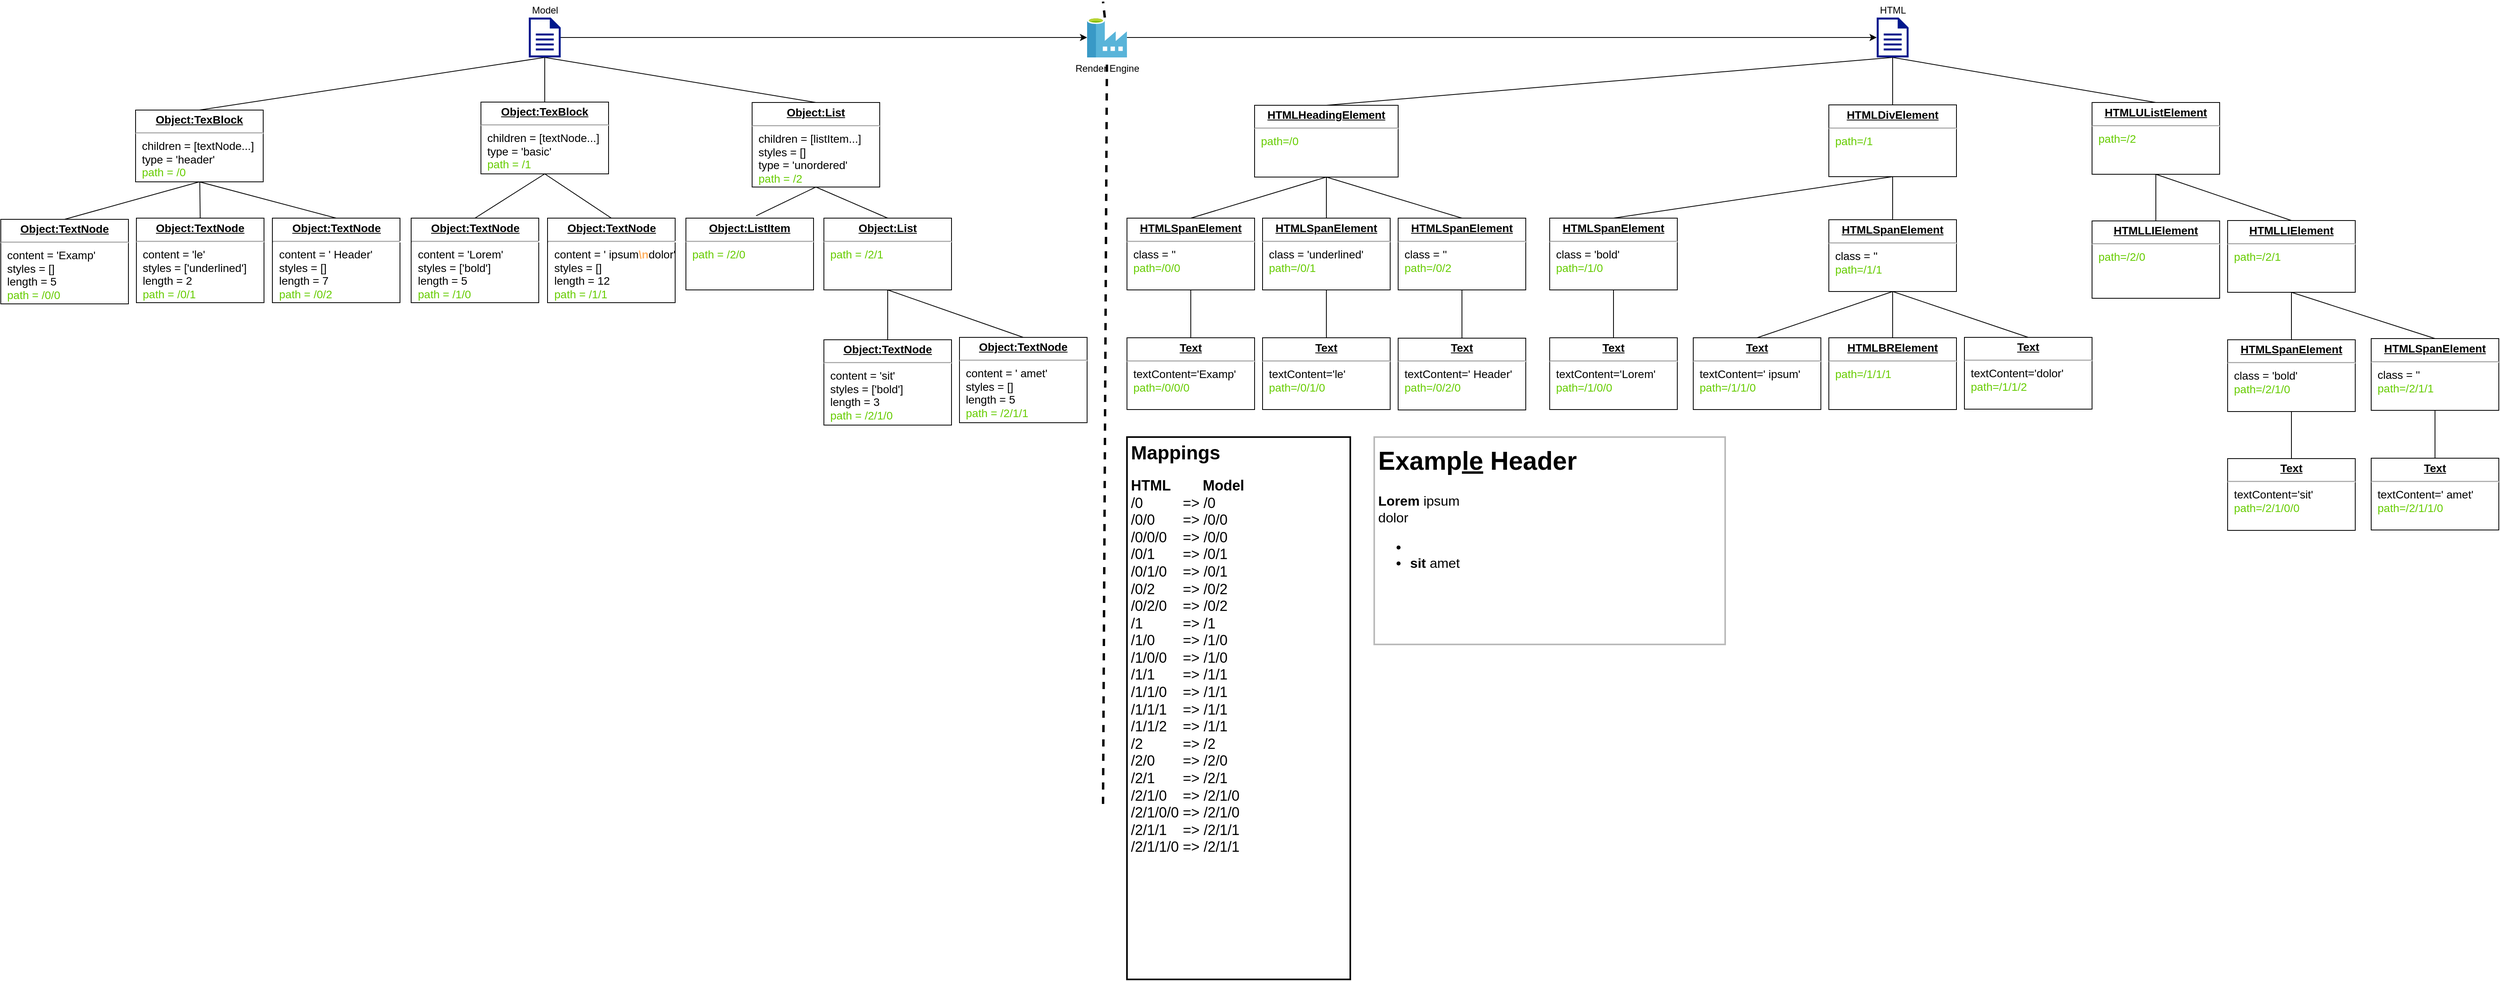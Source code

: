 <mxfile version="12.2.9" type="device" pages="1"><diagram name="Page-1" id="3e8102d1-ef87-2e61-34e1-82d9a586fe2e"><mxGraphModel dx="2508" dy="748" grid="1" gridSize="10" guides="1" tooltips="1" connect="1" arrows="1" fold="1" page="1" pageScale="1" pageWidth="1100" pageHeight="850" background="#ffffff" math="0" shadow="0"><root><mxCell id="0"/><mxCell id="1" parent="0"/><mxCell id="B9hfb8V-mvpAmgu394Md-70" value="" style="endArrow=none;dashed=1;html=1;strokeWidth=3;" parent="1" source="wNjcHVX6Lxu5g4dE6nFJ-3" edge="1"><mxGeometry width="50" height="50" relative="1" as="geometry"><mxPoint x="300" y="564" as="sourcePoint"/><mxPoint x="300" y="14" as="targetPoint"/></mxGeometry></mxCell><mxCell id="B9hfb8V-mvpAmgu394Md-43" style="edgeStyle=none;rounded=0;orthogonalLoop=1;jettySize=auto;html=1;entryX=0.5;entryY=0;entryDx=0;entryDy=0;endArrow=none;endFill=0;exitX=0.5;exitY=1;exitDx=0;exitDy=0;exitPerimeter=0;" parent="1" source="wNjcHVX6Lxu5g4dE6nFJ-1" target="cvpHLSjdMSu_5ezte3dW-8" edge="1"><mxGeometry relative="1" as="geometry"><mxPoint x="720" y="152" as="sourcePoint"/><mxPoint x="470" y="212" as="targetPoint"/></mxGeometry></mxCell><mxCell id="cvpHLSjdMSu_5ezte3dW-26" style="edgeStyle=none;rounded=0;orthogonalLoop=1;jettySize=auto;html=1;exitX=0.5;exitY=1;exitDx=0;exitDy=0;exitPerimeter=0;entryX=0.5;entryY=0;entryDx=0;entryDy=0;endArrow=none;endFill=0;" parent="1" source="wNjcHVX6Lxu5g4dE6nFJ-1" target="cvpHLSjdMSu_5ezte3dW-24" edge="1"><mxGeometry relative="1" as="geometry"/></mxCell><mxCell id="cvpHLSjdMSu_5ezte3dW-48" style="edgeStyle=none;rounded=0;orthogonalLoop=1;jettySize=auto;html=1;exitX=0.5;exitY=1;exitDx=0;exitDy=0;exitPerimeter=0;entryX=0.5;entryY=0;entryDx=0;entryDy=0;endArrow=none;endFill=0;" parent="1" source="wNjcHVX6Lxu5g4dE6nFJ-1" target="cvpHLSjdMSu_5ezte3dW-39" edge="1"><mxGeometry relative="1" as="geometry"/></mxCell><mxCell id="wNjcHVX6Lxu5g4dE6nFJ-1" value="HTML" style="aspect=fixed;pointerEvents=1;shadow=0;dashed=0;html=1;strokeColor=none;labelPosition=center;verticalLabelPosition=top;verticalAlign=bottom;align=center;fillColor=#00188D;shape=mxgraph.mscae.enterprise.document" parent="1" vertex="1"><mxGeometry x="1270" y="34" width="40" height="50" as="geometry"/></mxCell><mxCell id="wNjcHVX6Lxu5g4dE6nFJ-5" value="" style="edgeStyle=orthogonalEdgeStyle;rounded=0;orthogonalLoop=1;jettySize=auto;html=1;" parent="1" source="wNjcHVX6Lxu5g4dE6nFJ-2" target="wNjcHVX6Lxu5g4dE6nFJ-3" edge="1"><mxGeometry relative="1" as="geometry"><mxPoint x="-50" y="119" as="targetPoint"/></mxGeometry></mxCell><mxCell id="rs_CpIO1ETxG-IsJaZSD-15" style="edgeStyle=none;rounded=0;orthogonalLoop=1;jettySize=auto;html=1;entryX=0.5;entryY=0;entryDx=0;entryDy=0;endArrow=none;endFill=0;" parent="1" source="wNjcHVX6Lxu5g4dE6nFJ-2" target="rs_CpIO1ETxG-IsJaZSD-9" edge="1"><mxGeometry relative="1" as="geometry"/></mxCell><mxCell id="rs_CpIO1ETxG-IsJaZSD-17" style="edgeStyle=none;rounded=0;orthogonalLoop=1;jettySize=auto;html=1;entryX=0.5;entryY=0;entryDx=0;entryDy=0;endArrow=none;endFill=0;exitX=0.5;exitY=1;exitDx=0;exitDy=0;exitPerimeter=0;" parent="1" source="wNjcHVX6Lxu5g4dE6nFJ-2" target="rs_CpIO1ETxG-IsJaZSD-16" edge="1"><mxGeometry relative="1" as="geometry"/></mxCell><mxCell id="rs_CpIO1ETxG-IsJaZSD-20" style="edgeStyle=none;rounded=0;orthogonalLoop=1;jettySize=auto;html=1;entryX=0.5;entryY=0;entryDx=0;entryDy=0;endArrow=none;endFill=0;exitX=0.5;exitY=1;exitDx=0;exitDy=0;exitPerimeter=0;" parent="1" source="wNjcHVX6Lxu5g4dE6nFJ-2" target="rs_CpIO1ETxG-IsJaZSD-4" edge="1"><mxGeometry relative="1" as="geometry"/></mxCell><mxCell id="wNjcHVX6Lxu5g4dE6nFJ-2" value="Model" style="aspect=fixed;pointerEvents=1;shadow=0;dashed=0;html=1;strokeColor=none;labelPosition=center;verticalLabelPosition=top;verticalAlign=bottom;align=center;fillColor=#00188D;shape=mxgraph.mscae.enterprise.document" parent="1" vertex="1"><mxGeometry x="-420" y="34" width="40" height="50" as="geometry"/></mxCell><mxCell id="wNjcHVX6Lxu5g4dE6nFJ-7" value="" style="rounded=0;orthogonalLoop=1;jettySize=auto;html=1;entryX=0;entryY=0.5;entryDx=0;entryDy=0;entryPerimeter=0;" parent="1" source="wNjcHVX6Lxu5g4dE6nFJ-3" target="wNjcHVX6Lxu5g4dE6nFJ-1" edge="1"><mxGeometry relative="1" as="geometry"><mxPoint x="130" y="119" as="targetPoint"/></mxGeometry></mxCell><mxCell id="B9hfb8V-mvpAmgu394Md-40" style="edgeStyle=none;rounded=0;orthogonalLoop=1;jettySize=auto;html=1;entryX=0.5;entryY=0;entryDx=0;entryDy=0;endArrow=none;endFill=0;fontSize=14;" parent="1" edge="1"><mxGeometry relative="1" as="geometry"><mxPoint x="470" y="317.5" as="sourcePoint"/><mxPoint x="470" y="347.5" as="targetPoint"/></mxGeometry></mxCell><mxCell id="B9hfb8V-mvpAmgu394Md-41" style="edgeStyle=none;rounded=0;orthogonalLoop=1;jettySize=auto;html=1;entryX=0.5;entryY=0;entryDx=0;entryDy=0;endArrow=none;endFill=0;exitX=0.5;exitY=1;exitDx=0;exitDy=0;fontSize=14;" parent="1" source="cvpHLSjdMSu_5ezte3dW-8" target="cvpHLSjdMSu_5ezte3dW-12" edge="1"><mxGeometry relative="1" as="geometry"><mxPoint x="440" y="286.071" as="sourcePoint"/><mxPoint x="400" y="317.5" as="targetPoint"/></mxGeometry></mxCell><mxCell id="rs_CpIO1ETxG-IsJaZSD-1" value="&lt;p style=&quot;margin: 4px 0px 0px ; text-align: center ; text-decoration: underline ; font-size: 14px&quot;&gt;&lt;b style=&quot;font-size: 14px&quot;&gt;Object:TextNode&lt;/b&gt;&lt;/p&gt;&lt;hr style=&quot;font-size: 14px&quot;&gt;&lt;p style=&quot;margin: 0px 0px 0px 8px ; font-size: 14px&quot;&gt;content = 'Examp'&lt;br style=&quot;font-size: 14px&quot;&gt;&lt;/p&gt;&lt;p style=&quot;margin: 0px 0px 0px 8px ; font-size: 14px&quot;&gt;styles = []&lt;/p&gt;&lt;p style=&quot;margin: 0px 0px 0px 8px ; font-size: 14px&quot;&gt;length = 5&lt;/p&gt;&lt;p style=&quot;margin: 0px 0px 0px 8px ; font-size: 14px&quot;&gt;&lt;font color=&quot;#66cc00&quot;&gt;path = /0/0&lt;/font&gt;&lt;/p&gt;" style="verticalAlign=top;align=left;overflow=fill;fontSize=14;fontFamily=Helvetica;html=1;" parent="1" vertex="1"><mxGeometry x="-1082" y="287" width="160" height="106" as="geometry"/></mxCell><mxCell id="rs_CpIO1ETxG-IsJaZSD-2" value="&lt;p style=&quot;margin: 4px 0px 0px ; text-align: center ; text-decoration: underline ; font-size: 14px&quot;&gt;&lt;b style=&quot;font-size: 14px&quot;&gt;Object:TextNode&lt;/b&gt;&lt;/p&gt;&lt;hr style=&quot;font-size: 14px&quot;&gt;&lt;p style=&quot;margin: 0px 0px 0px 8px ; font-size: 14px&quot;&gt;content = 'le'&lt;/p&gt;&lt;p style=&quot;margin: 0px 0px 0px 8px ; font-size: 14px&quot;&gt;styles = ['underlined']&lt;br style=&quot;font-size: 14px&quot;&gt;length = 2&lt;/p&gt;&lt;p style=&quot;margin: 0px 0px 0px 8px ; font-size: 14px&quot;&gt;&lt;font color=&quot;#66cc00&quot;&gt;path = /0/1&lt;/font&gt;&lt;/p&gt;" style="verticalAlign=top;align=left;overflow=fill;fontSize=14;fontFamily=Helvetica;html=1;" parent="1" vertex="1"><mxGeometry x="-912" y="285.5" width="160" height="106" as="geometry"/></mxCell><mxCell id="rs_CpIO1ETxG-IsJaZSD-3" value="&lt;p style=&quot;margin: 4px 0px 0px ; text-align: center ; text-decoration: underline ; font-size: 14px&quot;&gt;&lt;b style=&quot;font-size: 14px&quot;&gt;Object:TextNode&lt;/b&gt;&lt;/p&gt;&lt;hr style=&quot;font-size: 14px&quot;&gt;&lt;p style=&quot;margin: 0px 0px 0px 8px ; font-size: 14px&quot;&gt;content = ' Header'&lt;/p&gt;&lt;p style=&quot;margin: 0px 0px 0px 8px ; font-size: 14px&quot;&gt;styles = []&lt;br style=&quot;font-size: 14px&quot;&gt;length = 7&lt;/p&gt;&lt;p style=&quot;margin: 0px 0px 0px 8px ; font-size: 14px&quot;&gt;&lt;font color=&quot;#66cc00&quot;&gt;path = /0/2&lt;/font&gt;&lt;/p&gt;" style="verticalAlign=top;align=left;overflow=fill;fontSize=14;fontFamily=Helvetica;html=1;" parent="1" vertex="1"><mxGeometry x="-741.5" y="285.5" width="160" height="106" as="geometry"/></mxCell><mxCell id="rs_CpIO1ETxG-IsJaZSD-6" style="edgeStyle=none;rounded=0;orthogonalLoop=1;jettySize=auto;html=1;entryX=0.5;entryY=0;entryDx=0;entryDy=0;endArrow=none;endFill=0;exitX=0.5;exitY=1;exitDx=0;exitDy=0;fontSize=14;" parent="1" source="rs_CpIO1ETxG-IsJaZSD-4" target="rs_CpIO1ETxG-IsJaZSD-1" edge="1"><mxGeometry relative="1" as="geometry"/></mxCell><mxCell id="rs_CpIO1ETxG-IsJaZSD-7" style="edgeStyle=none;rounded=0;orthogonalLoop=1;jettySize=auto;html=1;entryX=0.5;entryY=0;entryDx=0;entryDy=0;endArrow=none;endFill=0;fontSize=14;" parent="1" source="rs_CpIO1ETxG-IsJaZSD-4" target="rs_CpIO1ETxG-IsJaZSD-2" edge="1"><mxGeometry relative="1" as="geometry"/></mxCell><mxCell id="rs_CpIO1ETxG-IsJaZSD-8" style="edgeStyle=none;rounded=0;orthogonalLoop=1;jettySize=auto;html=1;entryX=0.5;entryY=0;entryDx=0;entryDy=0;endArrow=none;endFill=0;fontSize=14;" parent="1" target="rs_CpIO1ETxG-IsJaZSD-3" edge="1"><mxGeometry relative="1" as="geometry"><mxPoint x="-833" y="240" as="sourcePoint"/></mxGeometry></mxCell><mxCell id="rs_CpIO1ETxG-IsJaZSD-4" value="&lt;p style=&quot;margin: 4px 0px 0px ; text-align: center ; text-decoration: underline ; font-size: 14px&quot;&gt;&lt;b style=&quot;font-size: 14px&quot;&gt;Object:TexBlock&lt;/b&gt;&lt;/p&gt;&lt;hr style=&quot;font-size: 14px&quot;&gt;&lt;p style=&quot;margin: 0px 0px 0px 8px ; font-size: 14px&quot;&gt;children = [textNode...]&lt;br style=&quot;font-size: 14px&quot;&gt;type = 'header'&lt;/p&gt;&lt;p style=&quot;margin: 0px 0px 0px 8px ; font-size: 14px&quot;&gt;&lt;font color=&quot;#66cc00&quot;&gt;path = /0&lt;/font&gt;&lt;/p&gt;" style="verticalAlign=top;align=left;overflow=fill;fontSize=14;fontFamily=Helvetica;html=1;" parent="1" vertex="1"><mxGeometry x="-913" y="150" width="160" height="90" as="geometry"/></mxCell><mxCell id="rs_CpIO1ETxG-IsJaZSD-12" style="edgeStyle=none;rounded=0;orthogonalLoop=1;jettySize=auto;html=1;entryX=0.5;entryY=0;entryDx=0;entryDy=0;endArrow=none;endFill=0;exitX=0.5;exitY=1;exitDx=0;exitDy=0;fontSize=14;" parent="1" source="rs_CpIO1ETxG-IsJaZSD-9" target="rs_CpIO1ETxG-IsJaZSD-11" edge="1"><mxGeometry relative="1" as="geometry"/></mxCell><mxCell id="rs_CpIO1ETxG-IsJaZSD-14" style="edgeStyle=none;rounded=0;orthogonalLoop=1;jettySize=auto;html=1;entryX=0.5;entryY=0;entryDx=0;entryDy=0;endArrow=none;endFill=0;exitX=0.5;exitY=1;exitDx=0;exitDy=0;fontSize=14;" parent="1" source="rs_CpIO1ETxG-IsJaZSD-9" target="rs_CpIO1ETxG-IsJaZSD-13" edge="1"><mxGeometry relative="1" as="geometry"/></mxCell><mxCell id="rs_CpIO1ETxG-IsJaZSD-9" value="&lt;p style=&quot;margin: 4px 0px 0px ; text-align: center ; text-decoration: underline ; font-size: 14px&quot;&gt;&lt;b style=&quot;font-size: 14px&quot;&gt;Object:TexBlock&lt;/b&gt;&lt;/p&gt;&lt;hr style=&quot;font-size: 14px&quot;&gt;&lt;p style=&quot;margin: 0px 0px 0px 8px ; font-size: 14px&quot;&gt;children = [textNode...]&lt;br style=&quot;font-size: 14px&quot;&gt;type = 'basic'&lt;/p&gt;&lt;p style=&quot;margin: 0px 0px 0px 8px ; font-size: 14px&quot;&gt;&lt;font color=&quot;#66cc00&quot;&gt;path = /1&lt;/font&gt;&lt;/p&gt;" style="verticalAlign=top;align=left;overflow=fill;fontSize=14;fontFamily=Helvetica;html=1;" parent="1" vertex="1"><mxGeometry x="-480" y="140" width="160" height="90" as="geometry"/></mxCell><mxCell id="wNjcHVX6Lxu5g4dE6nFJ-3" value="Render Engine" style="aspect=fixed;html=1;points=[];align=center;image;fontSize=12;image=img/lib/mscae/Data_Factory.svg;" parent="1" vertex="1"><mxGeometry x="280" y="34" width="50" height="50" as="geometry"/></mxCell><mxCell id="rs_CpIO1ETxG-IsJaZSD-10" value="" style="endArrow=none;dashed=1;html=1;strokeWidth=3;" parent="1" target="wNjcHVX6Lxu5g4dE6nFJ-3" edge="1"><mxGeometry width="50" height="50" relative="1" as="geometry"><mxPoint x="300" y="1020" as="sourcePoint"/><mxPoint x="300" y="14" as="targetPoint"/></mxGeometry></mxCell><mxCell id="rs_CpIO1ETxG-IsJaZSD-11" value="&lt;p style=&quot;margin: 4px 0px 0px ; text-align: center ; text-decoration: underline ; font-size: 14px&quot;&gt;&lt;b style=&quot;font-size: 14px&quot;&gt;Object:TextNode&lt;/b&gt;&lt;/p&gt;&lt;hr style=&quot;font-size: 14px&quot;&gt;&lt;p style=&quot;margin: 0px 0px 0px 8px ; font-size: 14px&quot;&gt;content = 'Lorem'&lt;/p&gt;&lt;p style=&quot;margin: 0px 0px 0px 8px ; font-size: 14px&quot;&gt;styles = ['bold']&lt;/p&gt;&lt;p style=&quot;margin: 0px 0px 0px 8px ; font-size: 14px&quot;&gt;length = 5&lt;/p&gt;&lt;p style=&quot;margin: 0px 0px 0px 8px ; font-size: 14px&quot;&gt;&lt;font color=&quot;#66cc00&quot;&gt;path = /1/0&lt;/font&gt;&lt;br style=&quot;font-size: 14px&quot;&gt;&lt;br style=&quot;font-size: 14px&quot;&gt;&lt;/p&gt;" style="verticalAlign=top;align=left;overflow=fill;fontSize=14;fontFamily=Helvetica;html=1;" parent="1" vertex="1"><mxGeometry x="-567.5" y="285.5" width="160" height="106" as="geometry"/></mxCell><mxCell id="rs_CpIO1ETxG-IsJaZSD-13" value="&lt;p style=&quot;margin: 4px 0px 0px ; text-align: center ; text-decoration: underline ; font-size: 14px&quot;&gt;&lt;b style=&quot;font-size: 14px&quot;&gt;Object:TextNode&lt;/b&gt;&lt;/p&gt;&lt;hr style=&quot;font-size: 14px&quot;&gt;&lt;p style=&quot;margin: 0px 0px 0px 8px ; font-size: 14px&quot;&gt;content = ' ipsum&lt;b style=&quot;font-size: 14px&quot;&gt;&lt;font color=&quot;#ffb366&quot;&gt;\n&lt;/font&gt;&lt;/b&gt;dolor'&lt;/p&gt;&lt;p style=&quot;margin: 0px 0px 0px 8px ; font-size: 14px&quot;&gt;styles = []&lt;br style=&quot;font-size: 14px&quot;&gt;length = 12&lt;br style=&quot;font-size: 14px&quot;&gt;&lt;font color=&quot;#66cc00&quot;&gt;path = /1/1&lt;/font&gt;&lt;/p&gt;" style="verticalAlign=top;align=left;overflow=fill;fontSize=14;fontFamily=Helvetica;html=1;" parent="1" vertex="1"><mxGeometry x="-396.5" y="285.5" width="160" height="106" as="geometry"/></mxCell><mxCell id="rs_CpIO1ETxG-IsJaZSD-42" style="edgeStyle=none;rounded=0;orthogonalLoop=1;jettySize=auto;html=1;entryX=0.55;entryY=-0.033;entryDx=0;entryDy=0;entryPerimeter=0;endArrow=none;endFill=0;exitX=0.5;exitY=1;exitDx=0;exitDy=0;fontSize=14;" parent="1" source="rs_CpIO1ETxG-IsJaZSD-16" target="rs_CpIO1ETxG-IsJaZSD-40" edge="1"><mxGeometry relative="1" as="geometry"/></mxCell><mxCell id="rs_CpIO1ETxG-IsJaZSD-43" style="edgeStyle=none;rounded=0;orthogonalLoop=1;jettySize=auto;html=1;entryX=0.5;entryY=0;entryDx=0;entryDy=0;endArrow=none;endFill=0;exitX=0.5;exitY=1;exitDx=0;exitDy=0;fontSize=14;" parent="1" source="rs_CpIO1ETxG-IsJaZSD-16" target="rs_CpIO1ETxG-IsJaZSD-41" edge="1"><mxGeometry relative="1" as="geometry"/></mxCell><mxCell id="rs_CpIO1ETxG-IsJaZSD-16" value="&lt;p style=&quot;margin: 4px 0px 0px ; text-align: center ; text-decoration: underline ; font-size: 14px&quot;&gt;&lt;b style=&quot;font-size: 14px&quot;&gt;Object:List&lt;/b&gt;&lt;/p&gt;&lt;hr style=&quot;font-size: 14px&quot;&gt;&lt;p style=&quot;margin: 0px 0px 0px 8px ; font-size: 14px&quot;&gt;children = [listItem...]&lt;br style=&quot;font-size: 14px&quot;&gt;styles = []&lt;/p&gt;&lt;p style=&quot;margin: 0px 0px 0px 8px ; font-size: 14px&quot;&gt;type = 'unordered'&lt;/p&gt;&lt;p style=&quot;margin: 0px 0px 0px 8px ; font-size: 14px&quot;&gt;&lt;font color=&quot;#66cc00&quot;&gt;path = /2&lt;/font&gt;&lt;/p&gt;" style="verticalAlign=top;align=left;overflow=fill;fontSize=14;fontFamily=Helvetica;html=1;" parent="1" vertex="1"><mxGeometry x="-140" y="140.5" width="160" height="106" as="geometry"/></mxCell><mxCell id="rs_CpIO1ETxG-IsJaZSD-31" style="edgeStyle=none;rounded=0;orthogonalLoop=1;jettySize=auto;html=1;entryX=0.5;entryY=0;entryDx=0;entryDy=0;endArrow=none;endFill=0;fontSize=14;exitX=0.5;exitY=1;exitDx=0;exitDy=0;" parent="1" source="rs_CpIO1ETxG-IsJaZSD-41" target="rs_CpIO1ETxG-IsJaZSD-28" edge="1"><mxGeometry relative="1" as="geometry"><mxPoint x="30" y="525.5" as="sourcePoint"/></mxGeometry></mxCell><mxCell id="rs_CpIO1ETxG-IsJaZSD-32" style="edgeStyle=none;rounded=0;orthogonalLoop=1;jettySize=auto;html=1;entryX=0.5;entryY=0;entryDx=0;entryDy=0;endArrow=none;endFill=0;fontSize=14;exitX=0.5;exitY=1;exitDx=0;exitDy=0;" parent="1" source="rs_CpIO1ETxG-IsJaZSD-41" target="rs_CpIO1ETxG-IsJaZSD-29" edge="1"><mxGeometry relative="1" as="geometry"><mxPoint x="30" y="525.5" as="sourcePoint"/></mxGeometry></mxCell><mxCell id="rs_CpIO1ETxG-IsJaZSD-28" value="&lt;p style=&quot;margin: 4px 0px 0px ; text-align: center ; text-decoration: underline ; font-size: 14px&quot;&gt;&lt;b style=&quot;font-size: 14px&quot;&gt;Object:TextNode&lt;/b&gt;&lt;/p&gt;&lt;hr style=&quot;font-size: 14px&quot;&gt;&lt;p style=&quot;margin: 0px 0px 0px 8px ; font-size: 14px&quot;&gt;content = 'sit'&lt;/p&gt;&lt;p style=&quot;margin: 0px 0px 0px 8px ; font-size: 14px&quot;&gt;styles = ['bold']&lt;br style=&quot;font-size: 14px&quot;&gt;length = 3&lt;/p&gt;&lt;p style=&quot;margin: 0px 0px 0px 8px ; font-size: 14px&quot;&gt;&lt;font color=&quot;#66cc00&quot;&gt;path = /2/1/0&lt;/font&gt;&lt;/p&gt;" style="verticalAlign=top;align=left;overflow=fill;fontSize=14;fontFamily=Helvetica;html=1;" parent="1" vertex="1"><mxGeometry x="-50" y="438" width="160" height="107" as="geometry"/></mxCell><mxCell id="rs_CpIO1ETxG-IsJaZSD-29" value="&lt;p style=&quot;margin: 4px 0px 0px ; text-align: center ; text-decoration: underline ; font-size: 14px&quot;&gt;&lt;b style=&quot;font-size: 14px&quot;&gt;Object:TextNode&lt;/b&gt;&lt;/p&gt;&lt;hr style=&quot;font-size: 14px&quot;&gt;&lt;p style=&quot;margin: 0px 0px 0px 8px ; font-size: 14px&quot;&gt;content = ' amet'&lt;/p&gt;&lt;p style=&quot;margin: 0px 0px 0px 8px ; font-size: 14px&quot;&gt;styles = []&lt;br style=&quot;font-size: 14px&quot;&gt;length = 5&lt;/p&gt;&lt;p style=&quot;margin: 0px 0px 0px 8px ; font-size: 14px&quot;&gt;&lt;font color=&quot;#66cc00&quot;&gt;path = /2/1/1&lt;/font&gt;&lt;/p&gt;" style="verticalAlign=top;align=left;overflow=fill;fontSize=14;fontFamily=Helvetica;html=1;" parent="1" vertex="1"><mxGeometry x="120" y="435" width="160" height="107" as="geometry"/></mxCell><mxCell id="rs_CpIO1ETxG-IsJaZSD-40" value="&lt;p style=&quot;margin: 4px 0px 0px ; text-align: center ; text-decoration: underline ; font-size: 14px&quot;&gt;&lt;b style=&quot;font-size: 14px&quot;&gt;Object:ListItem&lt;/b&gt;&lt;/p&gt;&lt;hr style=&quot;font-size: 14px&quot;&gt;&lt;p style=&quot;margin: 0px 0px 0px 8px ; font-size: 14px&quot;&gt;&lt;span&gt;&lt;font color=&quot;#66cc00&quot;&gt;path = /2/0&lt;/font&gt;&lt;/span&gt;&lt;br&gt;&lt;/p&gt;" style="verticalAlign=top;align=left;overflow=fill;fontSize=14;fontFamily=Helvetica;html=1;" parent="1" vertex="1"><mxGeometry x="-223" y="285.5" width="160" height="90" as="geometry"/></mxCell><mxCell id="rs_CpIO1ETxG-IsJaZSD-41" value="&lt;p style=&quot;margin: 4px 0px 0px ; text-align: center ; text-decoration: underline ; font-size: 14px&quot;&gt;&lt;b style=&quot;font-size: 14px&quot;&gt;Object:List&lt;/b&gt;&lt;/p&gt;&lt;hr style=&quot;font-size: 14px&quot;&gt;&lt;p style=&quot;margin: 0px 0px 0px 8px ; font-size: 14px&quot;&gt;&lt;font color=&quot;#66cc00&quot;&gt;path = /2/1&lt;/font&gt;&lt;/p&gt;" style="verticalAlign=top;align=left;overflow=fill;fontSize=14;fontFamily=Helvetica;html=1;" parent="1" vertex="1"><mxGeometry x="-50" y="285.5" width="160" height="90" as="geometry"/></mxCell><mxCell id="EJu5VQ9MljVcjn8Q0SJo-1" value="&lt;h1 style=&quot;font-size: 32px&quot;&gt;Examp&lt;u&gt;le&lt;/u&gt;&amp;nbsp;Header&lt;/h1&gt;&lt;p style=&quot;font-size: 17px&quot;&gt;&lt;font style=&quot;font-size: 17px&quot;&gt;&lt;b&gt;Lorem&lt;/b&gt; ipsum&lt;br&gt;dolor&amp;nbsp;&lt;/font&gt;&lt;/p&gt;&lt;p style=&quot;font-size: 17px&quot;&gt;&lt;/p&gt;&lt;ul style=&quot;font-size: 17px&quot;&gt;&lt;li&gt;&lt;span&gt;&lt;font style=&quot;font-size: 17px&quot;&gt;&amp;nbsp;&lt;/font&gt;&lt;/span&gt;&lt;/li&gt;&lt;li&gt;&lt;font style=&quot;font-size: 17px&quot;&gt;&lt;b&gt;sit&lt;/b&gt; amet&amp;nbsp;&lt;/font&gt;&lt;/li&gt;&lt;/ul&gt;&lt;p&gt;&lt;/p&gt;" style="text;html=1;strokeColor=#BABABA;fillColor=none;spacing=5;spacingTop=-20;whiteSpace=wrap;overflow=hidden;rounded=0;strokeWidth=2;" parent="1" vertex="1"><mxGeometry x="640" y="560" width="440" height="260" as="geometry"/></mxCell><mxCell id="EJu5VQ9MljVcjn8Q0SJo-7" value="&lt;h1&gt;Mappings&lt;/h1&gt;&lt;p&gt;&lt;font style=&quot;font-size: 18px&quot;&gt;&lt;b&gt;HTML&amp;nbsp; &amp;nbsp; &amp;nbsp; &amp;nbsp; Model&lt;/b&gt;&lt;br&gt;/0&amp;nbsp; &amp;nbsp; &amp;nbsp; &amp;nbsp; &amp;nbsp; =&amp;gt; /0&lt;br&gt;/0/0&amp;nbsp; &amp;nbsp; &amp;nbsp; &amp;nbsp;=&amp;gt; /0/0&lt;br&gt;/0/0/0&amp;nbsp; &amp;nbsp; =&amp;gt; /0/0&lt;br&gt;/0/1&amp;nbsp; &amp;nbsp; &amp;nbsp; &amp;nbsp;=&amp;gt; /0/1&lt;br&gt;/0/1/0&amp;nbsp; &amp;nbsp; =&amp;gt; /0/1&lt;br&gt;/0/2&amp;nbsp; &amp;nbsp; &amp;nbsp; &amp;nbsp;=&amp;gt; /0/2&lt;br&gt;/0/2/0&amp;nbsp; &amp;nbsp; =&amp;gt; /0/2&lt;br&gt;/1&amp;nbsp; &amp;nbsp; &amp;nbsp; &amp;nbsp; &amp;nbsp; =&amp;gt; /1&lt;br&gt;/1/0&amp;nbsp; &amp;nbsp; &amp;nbsp; &amp;nbsp;=&amp;gt; /1/0&lt;br&gt;/1/0/0&amp;nbsp; &amp;nbsp; =&amp;gt; /1/0&lt;br&gt;/1/1&amp;nbsp; &amp;nbsp; &amp;nbsp; &amp;nbsp;=&amp;gt; /1/1&lt;br&gt;/1/1/0&amp;nbsp; &amp;nbsp; =&amp;gt; /1/1&lt;br&gt;/1/1/1&amp;nbsp; &amp;nbsp; =&amp;gt; /1/1&lt;br&gt;/1/1/2&amp;nbsp; &amp;nbsp; =&amp;gt; /1/1&lt;br&gt;/2&amp;nbsp; &amp;nbsp; &amp;nbsp; &amp;nbsp; &amp;nbsp; =&amp;gt; /2&lt;br&gt;/2/0&amp;nbsp; &amp;nbsp; &amp;nbsp; &amp;nbsp;=&amp;gt; /2/0&lt;br&gt;/2/1&amp;nbsp; &amp;nbsp; &amp;nbsp; &amp;nbsp;=&amp;gt; /2/1&lt;br&gt;/2/1/0&amp;nbsp; &amp;nbsp; =&amp;gt; /2/1/0&lt;br&gt;/2/1/0/0 =&amp;gt; /2/1/0&lt;br&gt;/2/1/1&amp;nbsp; &amp;nbsp; =&amp;gt; /2/1/1&lt;br&gt;/2/1/1/0 =&amp;gt; /2/1/1&lt;/font&gt;&lt;/p&gt;&lt;p&gt;&lt;br&gt;&lt;/p&gt;" style="text;html=1;strokeColor=#000000;fillColor=none;spacing=5;spacingTop=-20;whiteSpace=wrap;overflow=hidden;rounded=0;strokeWidth=2;" parent="1" vertex="1"><mxGeometry x="330" y="560" width="280" height="680" as="geometry"/></mxCell><mxCell id="cvpHLSjdMSu_5ezte3dW-23" style="edgeStyle=none;rounded=0;orthogonalLoop=1;jettySize=auto;html=1;exitX=0.5;exitY=1;exitDx=0;exitDy=0;entryX=0.5;entryY=0;entryDx=0;entryDy=0;endArrow=none;endFill=0;fontSize=14;" parent="1" source="cvpHLSjdMSu_5ezte3dW-8" target="cvpHLSjdMSu_5ezte3dW-18" edge="1"><mxGeometry relative="1" as="geometry"/></mxCell><mxCell id="cvpHLSjdMSu_5ezte3dW-8" value="&lt;p style=&quot;margin: 4px 0px 0px; text-align: center; text-decoration: underline; font-size: 14px;&quot;&gt;&lt;span style=&quot;background-color: rgb(255, 255, 255); font-size: 14px;&quot;&gt;&lt;b style=&quot;font-size: 14px;&quot;&gt;&lt;span style=&quot;letter-spacing: -0.044px; white-space: normal; text-align: left; font-size: 14px;&quot;&gt;HTMLHeadingElement&lt;/span&gt;&lt;/b&gt;&lt;/span&gt;&lt;/p&gt;&lt;hr style=&quot;font-size: 14px;&quot;&gt;&lt;p style=&quot;margin: 0px 0px 0px 8px; font-size: 14px;&quot;&gt;&lt;span style=&quot;color: rgb(102, 204, 0); font-size: 14px;&quot;&gt;path=/0&lt;/span&gt;&lt;br style=&quot;font-size: 14px;&quot;&gt;&lt;/p&gt;" style="verticalAlign=top;align=left;overflow=fill;fontSize=14;fontFamily=Helvetica;html=1;" parent="1" vertex="1"><mxGeometry x="490" y="144" width="180" height="90" as="geometry"/></mxCell><mxCell id="cvpHLSjdMSu_5ezte3dW-15" style="edgeStyle=none;rounded=0;orthogonalLoop=1;jettySize=auto;html=1;exitX=0.5;exitY=0;exitDx=0;exitDy=0;entryX=0.5;entryY=1;entryDx=0;entryDy=0;endArrow=none;endFill=0;fontSize=14;" parent="1" source="cvpHLSjdMSu_5ezte3dW-11" target="cvpHLSjdMSu_5ezte3dW-8" edge="1"><mxGeometry relative="1" as="geometry"/></mxCell><mxCell id="cvpHLSjdMSu_5ezte3dW-21" style="edgeStyle=none;rounded=0;orthogonalLoop=1;jettySize=auto;html=1;exitX=0.5;exitY=1;exitDx=0;exitDy=0;entryX=0.5;entryY=0;entryDx=0;entryDy=0;endArrow=none;endFill=0;fontSize=14;" parent="1" source="cvpHLSjdMSu_5ezte3dW-11" target="cvpHLSjdMSu_5ezte3dW-17" edge="1"><mxGeometry relative="1" as="geometry"/></mxCell><mxCell id="cvpHLSjdMSu_5ezte3dW-11" value="&lt;p style=&quot;margin: 4px 0px 0px; text-align: center; font-size: 14px;&quot;&gt;&lt;u style=&quot;font-size: 14px;&quot;&gt;&lt;b style=&quot;font-size: 14px;&quot;&gt;&lt;font style=&quot;font-size: 14px;&quot;&gt;HTMLSpanElement&lt;/font&gt;&lt;/b&gt;&lt;/u&gt;&lt;/p&gt;&lt;hr style=&quot;font-size: 14px;&quot;&gt;&lt;p style=&quot;margin: 0px 0px 0px 8px; font-size: 14px;&quot;&gt;class = 'underlined'&lt;/p&gt;&lt;p style=&quot;margin: 0px 0px 0px 8px; font-size: 14px;&quot;&gt;&lt;span style=&quot;color: rgb(102, 204, 0); font-size: 14px;&quot;&gt;path=/0/1&lt;/span&gt;&lt;br style=&quot;font-size: 14px;&quot;&gt;&lt;/p&gt;" style="verticalAlign=top;align=left;overflow=fill;fontSize=14;fontFamily=Helvetica;html=1;" parent="1" vertex="1"><mxGeometry x="500" y="285.5" width="160" height="90" as="geometry"/></mxCell><mxCell id="cvpHLSjdMSu_5ezte3dW-22" style="edgeStyle=none;rounded=0;orthogonalLoop=1;jettySize=auto;html=1;exitX=0.5;exitY=1;exitDx=0;exitDy=0;entryX=0.5;entryY=0;entryDx=0;entryDy=0;endArrow=none;endFill=0;fontSize=14;" parent="1" source="cvpHLSjdMSu_5ezte3dW-12" target="cvpHLSjdMSu_5ezte3dW-16" edge="1"><mxGeometry relative="1" as="geometry"/></mxCell><mxCell id="cvpHLSjdMSu_5ezte3dW-12" value="&lt;p style=&quot;margin: 4px 0px 0px; text-align: center; font-size: 14px;&quot;&gt;&lt;u style=&quot;font-size: 14px;&quot;&gt;&lt;b style=&quot;font-size: 14px;&quot;&gt;HTMLSpanElement&lt;/b&gt;&lt;/u&gt;&lt;/p&gt;&lt;hr style=&quot;font-size: 14px;&quot;&gt;&lt;p style=&quot;margin: 0px 0px 0px 8px; font-size: 14px;&quot;&gt;&lt;font style=&quot;font-size: 14px;&quot;&gt;class = ''&lt;/font&gt;&lt;/p&gt;&lt;p style=&quot;margin: 0px 0px 0px 8px; font-size: 14px;&quot;&gt;&lt;span style=&quot;color: rgb(102, 204, 0); font-size: 14px;&quot;&gt;&lt;font style=&quot;font-size: 14px;&quot;&gt;path=/0/0&lt;/font&gt;&lt;/span&gt;&lt;br style=&quot;font-size: 14px;&quot;&gt;&lt;/p&gt;" style="verticalAlign=top;align=left;overflow=fill;fontSize=14;fontFamily=Helvetica;html=1;" parent="1" vertex="1"><mxGeometry x="330" y="285.5" width="160" height="90" as="geometry"/></mxCell><mxCell id="cvpHLSjdMSu_5ezte3dW-16" value="&lt;p style=&quot;margin: 4px 0px 0px ; text-align: center ; text-decoration: underline ; font-size: 14px&quot;&gt;&lt;b style=&quot;font-size: 14px&quot;&gt;Text&lt;/b&gt;&lt;/p&gt;&lt;hr style=&quot;font-size: 14px&quot;&gt;&lt;p style=&quot;margin: 0px 0px 0px 8px ; font-size: 14px&quot;&gt;textContent='Examp'&lt;/p&gt;&lt;p style=&quot;margin: 0px 0px 0px 8px ; font-size: 14px&quot;&gt;&lt;span style=&quot;color: rgb(102 , 204 , 0)&quot;&gt;path=/0/0/0&lt;/span&gt;&lt;br&gt;&lt;/p&gt;" style="verticalAlign=top;align=left;overflow=fill;fontSize=14;fontFamily=Helvetica;html=1;" parent="1" vertex="1"><mxGeometry x="330" y="435.5" width="160" height="90" as="geometry"/></mxCell><mxCell id="cvpHLSjdMSu_5ezte3dW-17" value="&lt;p style=&quot;margin: 4px 0px 0px ; text-align: center ; text-decoration: underline ; font-size: 14px&quot;&gt;&lt;b style=&quot;font-size: 14px&quot;&gt;Text&lt;/b&gt;&lt;/p&gt;&lt;hr style=&quot;font-size: 14px&quot;&gt;&lt;p style=&quot;margin: 0px 0px 0px 8px ; font-size: 14px&quot;&gt;textContent='le'&lt;/p&gt;&lt;p style=&quot;margin: 0px 0px 0px 8px ; font-size: 14px&quot;&gt;&lt;span style=&quot;color: rgb(102 , 204 , 0)&quot;&gt;path=/0/1/0&lt;/span&gt;&lt;br&gt;&lt;/p&gt;" style="verticalAlign=top;align=left;overflow=fill;fontSize=14;fontFamily=Helvetica;html=1;" parent="1" vertex="1"><mxGeometry x="500" y="435.5" width="160" height="90" as="geometry"/></mxCell><mxCell id="cvpHLSjdMSu_5ezte3dW-20" style="edgeStyle=none;rounded=0;orthogonalLoop=1;jettySize=auto;html=1;exitX=0.5;exitY=1;exitDx=0;exitDy=0;entryX=0.5;entryY=0;entryDx=0;entryDy=0;endArrow=none;endFill=0;fontSize=14;" parent="1" source="cvpHLSjdMSu_5ezte3dW-18" target="cvpHLSjdMSu_5ezte3dW-19" edge="1"><mxGeometry relative="1" as="geometry"/></mxCell><mxCell id="cvpHLSjdMSu_5ezte3dW-18" value="&lt;p style=&quot;margin: 4px 0px 0px; text-align: center; font-size: 14px;&quot;&gt;&lt;u style=&quot;font-size: 14px;&quot;&gt;&lt;b style=&quot;font-size: 14px;&quot;&gt;HTMLSpanElement&lt;/b&gt;&lt;/u&gt;&lt;/p&gt;&lt;hr style=&quot;font-size: 14px;&quot;&gt;&lt;p style=&quot;margin: 0px 0px 0px 8px; font-size: 14px;&quot;&gt;class = ''&lt;/p&gt;&lt;p style=&quot;margin: 0px 0px 0px 8px; font-size: 14px;&quot;&gt;&lt;span style=&quot;color: rgb(102, 204, 0); font-size: 14px;&quot;&gt;path=/0/2&lt;/span&gt;&lt;br style=&quot;font-size: 14px;&quot;&gt;&lt;/p&gt;" style="verticalAlign=top;align=left;overflow=fill;fontSize=14;fontFamily=Helvetica;html=1;" parent="1" vertex="1"><mxGeometry x="670" y="285.5" width="160" height="90" as="geometry"/></mxCell><mxCell id="cvpHLSjdMSu_5ezte3dW-19" value="&lt;p style=&quot;margin: 4px 0px 0px ; text-align: center ; text-decoration: underline ; font-size: 14px&quot;&gt;&lt;b style=&quot;font-size: 14px&quot;&gt;Text&lt;/b&gt;&lt;/p&gt;&lt;hr style=&quot;font-size: 14px&quot;&gt;&lt;p style=&quot;margin: 0px 0px 0px 8px ; font-size: 14px&quot;&gt;textContent=' Header'&lt;/p&gt;&lt;p style=&quot;margin: 0px 0px 0px 8px ; font-size: 14px&quot;&gt;&lt;span style=&quot;color: rgb(102 , 204 , 0)&quot;&gt;path=/0/2/0&lt;/span&gt;&lt;br&gt;&lt;/p&gt;" style="verticalAlign=top;align=left;overflow=fill;fontSize=14;fontFamily=Helvetica;html=1;" parent="1" vertex="1"><mxGeometry x="670" y="436" width="160" height="90" as="geometry"/></mxCell><mxCell id="cvpHLSjdMSu_5ezte3dW-30" style="edgeStyle=none;rounded=0;orthogonalLoop=1;jettySize=auto;html=1;exitX=0.5;exitY=1;exitDx=0;exitDy=0;entryX=0.5;entryY=0;entryDx=0;entryDy=0;endArrow=none;endFill=0;fontSize=14;" parent="1" source="cvpHLSjdMSu_5ezte3dW-24" target="cvpHLSjdMSu_5ezte3dW-29" edge="1"><mxGeometry relative="1" as="geometry"/></mxCell><mxCell id="cvpHLSjdMSu_5ezte3dW-24" value="&lt;p style=&quot;margin: 4px 0px 0px ; text-align: center ; text-decoration: underline ; font-size: 14px&quot;&gt;&lt;b style=&quot;font-size: 14px&quot;&gt;HTMLDivElement&lt;/b&gt;&lt;/p&gt;&lt;hr style=&quot;font-size: 14px&quot;&gt;&lt;p style=&quot;margin: 0px 0px 0px 8px ; font-size: 14px&quot;&gt;&lt;span style=&quot;color: rgb(102 , 204 , 0) ; font-size: 14px&quot;&gt;path=/1&lt;/span&gt;&lt;br style=&quot;font-size: 14px&quot;&gt;&lt;/p&gt;" style="verticalAlign=top;align=left;overflow=fill;fontSize=14;fontFamily=Helvetica;html=1;" parent="1" vertex="1"><mxGeometry x="1210" y="143.5" width="160" height="90" as="geometry"/></mxCell><mxCell id="cvpHLSjdMSu_5ezte3dW-37" style="edgeStyle=none;rounded=0;orthogonalLoop=1;jettySize=auto;html=1;exitX=0.5;exitY=1;exitDx=0;exitDy=0;entryX=0.5;entryY=0;entryDx=0;entryDy=0;endArrow=none;endFill=0;fontSize=14;" parent="1" source="cvpHLSjdMSu_5ezte3dW-25" target="cvpHLSjdMSu_5ezte3dW-28" edge="1"><mxGeometry relative="1" as="geometry"/></mxCell><mxCell id="cvpHLSjdMSu_5ezte3dW-38" style="edgeStyle=none;rounded=0;orthogonalLoop=1;jettySize=auto;html=1;exitX=0.5;exitY=0;exitDx=0;exitDy=0;entryX=0.5;entryY=1;entryDx=0;entryDy=0;endArrow=none;endFill=0;" parent="1" source="cvpHLSjdMSu_5ezte3dW-25" target="cvpHLSjdMSu_5ezte3dW-24" edge="1"><mxGeometry relative="1" as="geometry"/></mxCell><mxCell id="cvpHLSjdMSu_5ezte3dW-25" value="&lt;p style=&quot;margin: 4px 0px 0px ; text-align: center ; font-size: 14px&quot;&gt;&lt;u style=&quot;font-size: 14px&quot;&gt;&lt;b style=&quot;font-size: 14px&quot;&gt;HTMLSpanElement&lt;/b&gt;&lt;/u&gt;&lt;/p&gt;&lt;hr style=&quot;font-size: 14px&quot;&gt;&lt;p style=&quot;margin: 0px 0px 0px 8px ; font-size: 14px&quot;&gt;class = 'bold'&lt;/p&gt;&lt;p style=&quot;margin: 0px 0px 0px 8px ; font-size: 14px&quot;&gt;&lt;span style=&quot;color: rgb(102 , 204 , 0) ; font-size: 14px&quot;&gt;path=/1/0&lt;/span&gt;&lt;br style=&quot;font-size: 14px&quot;&gt;&lt;/p&gt;" style="verticalAlign=top;align=left;overflow=fill;fontSize=14;fontFamily=Helvetica;html=1;" parent="1" vertex="1"><mxGeometry x="860" y="285.5" width="160" height="90" as="geometry"/></mxCell><mxCell id="cvpHLSjdMSu_5ezte3dW-28" value="&lt;p style=&quot;margin: 4px 0px 0px ; text-align: center ; text-decoration: underline ; font-size: 14px&quot;&gt;&lt;b style=&quot;font-size: 14px&quot;&gt;Text&lt;/b&gt;&lt;/p&gt;&lt;hr style=&quot;font-size: 14px&quot;&gt;&lt;p style=&quot;margin: 0px 0px 0px 8px ; font-size: 14px&quot;&gt;textContent='Lorem'&lt;/p&gt;&lt;p style=&quot;margin: 0px 0px 0px 8px ; font-size: 14px&quot;&gt;&lt;span style=&quot;color: rgb(102 , 204 , 0)&quot;&gt;path=/1/0/0&lt;/span&gt;&lt;br&gt;&lt;/p&gt;" style="verticalAlign=top;align=left;overflow=fill;fontSize=14;fontFamily=Helvetica;html=1;" parent="1" vertex="1"><mxGeometry x="860" y="435.5" width="160" height="90" as="geometry"/></mxCell><mxCell id="cvpHLSjdMSu_5ezte3dW-34" style="edgeStyle=none;rounded=0;orthogonalLoop=1;jettySize=auto;html=1;exitX=0.5;exitY=1;exitDx=0;exitDy=0;entryX=0.5;entryY=0;entryDx=0;entryDy=0;endArrow=none;endFill=0;fontSize=14;" parent="1" source="cvpHLSjdMSu_5ezte3dW-29" target="cvpHLSjdMSu_5ezte3dW-31" edge="1"><mxGeometry relative="1" as="geometry"/></mxCell><mxCell id="cvpHLSjdMSu_5ezte3dW-35" style="edgeStyle=none;rounded=0;orthogonalLoop=1;jettySize=auto;html=1;exitX=0.5;exitY=1;exitDx=0;exitDy=0;entryX=0.5;entryY=0;entryDx=0;entryDy=0;endArrow=none;endFill=0;fontSize=14;" parent="1" source="cvpHLSjdMSu_5ezte3dW-29" target="cvpHLSjdMSu_5ezte3dW-33" edge="1"><mxGeometry relative="1" as="geometry"/></mxCell><mxCell id="cvpHLSjdMSu_5ezte3dW-36" style="edgeStyle=none;rounded=0;orthogonalLoop=1;jettySize=auto;html=1;exitX=0.5;exitY=1;exitDx=0;exitDy=0;entryX=0.5;entryY=0;entryDx=0;entryDy=0;endArrow=none;endFill=0;fontSize=14;" parent="1" source="cvpHLSjdMSu_5ezte3dW-29" target="cvpHLSjdMSu_5ezte3dW-32" edge="1"><mxGeometry relative="1" as="geometry"/></mxCell><mxCell id="cvpHLSjdMSu_5ezte3dW-29" value="&lt;p style=&quot;margin: 4px 0px 0px ; text-align: center ; font-size: 14px&quot;&gt;&lt;u style=&quot;font-size: 14px&quot;&gt;&lt;b style=&quot;font-size: 14px&quot;&gt;HTMLSpanElement&lt;/b&gt;&lt;/u&gt;&lt;/p&gt;&lt;hr style=&quot;font-size: 14px&quot;&gt;&lt;p style=&quot;margin: 0px 0px 0px 8px ; font-size: 14px&quot;&gt;class = ''&lt;/p&gt;&lt;p style=&quot;margin: 0px 0px 0px 8px ; font-size: 14px&quot;&gt;&lt;span style=&quot;color: rgb(102 , 204 , 0) ; font-size: 14px&quot;&gt;path=/1/1&lt;/span&gt;&lt;br style=&quot;font-size: 14px&quot;&gt;&lt;/p&gt;" style="verticalAlign=top;align=left;overflow=fill;fontSize=14;fontFamily=Helvetica;html=1;" parent="1" vertex="1"><mxGeometry x="1210" y="287.5" width="160" height="90" as="geometry"/></mxCell><mxCell id="cvpHLSjdMSu_5ezte3dW-31" value="&lt;p style=&quot;margin: 4px 0px 0px ; text-align: center ; text-decoration: underline ; font-size: 14px&quot;&gt;&lt;b style=&quot;font-size: 14px&quot;&gt;Text&lt;/b&gt;&lt;/p&gt;&lt;hr style=&quot;font-size: 14px&quot;&gt;&lt;p style=&quot;margin: 0px 0px 0px 8px ; font-size: 14px&quot;&gt;textContent=' ipsum'&lt;/p&gt;&lt;p style=&quot;margin: 0px 0px 0px 8px ; font-size: 14px&quot;&gt;&lt;span style=&quot;color: rgb(102 , 204 , 0)&quot;&gt;path=/1/1/0&lt;/span&gt;&lt;br&gt;&lt;/p&gt;" style="verticalAlign=top;align=left;overflow=fill;fontSize=14;fontFamily=Helvetica;html=1;" parent="1" vertex="1"><mxGeometry x="1040" y="435.5" width="160" height="90" as="geometry"/></mxCell><mxCell id="cvpHLSjdMSu_5ezte3dW-32" value="&lt;p style=&quot;margin: 4px 0px 0px ; text-align: center ; text-decoration: underline ; font-size: 14px&quot;&gt;&lt;b style=&quot;font-size: 14px&quot;&gt;Text&lt;/b&gt;&lt;/p&gt;&lt;hr style=&quot;font-size: 14px&quot;&gt;&lt;p style=&quot;margin: 0px 0px 0px 8px ; font-size: 14px&quot;&gt;textContent='dolor'&lt;/p&gt;&lt;p style=&quot;margin: 0px 0px 0px 8px ; font-size: 14px&quot;&gt;&lt;span style=&quot;color: rgb(102 , 204 , 0)&quot;&gt;path=/1/1/2&lt;/span&gt;&lt;br&gt;&lt;/p&gt;" style="verticalAlign=top;align=left;overflow=fill;fontSize=14;fontFamily=Helvetica;html=1;" parent="1" vertex="1"><mxGeometry x="1380" y="435" width="160" height="90" as="geometry"/></mxCell><mxCell id="cvpHLSjdMSu_5ezte3dW-33" value="&lt;p style=&quot;margin: 4px 0px 0px ; text-align: center ; text-decoration: underline ; font-size: 14px&quot;&gt;&lt;b style=&quot;font-size: 14px&quot;&gt;HTMLBRElement&lt;/b&gt;&lt;/p&gt;&lt;hr style=&quot;font-size: 14px&quot;&gt;&lt;p style=&quot;margin: 0px 0px 0px 8px ; font-size: 14px&quot;&gt;&lt;span style=&quot;color: rgb(102 , 204 , 0)&quot;&gt;path=/1/1/1&lt;/span&gt;&lt;br style=&quot;font-size: 14px&quot;&gt;&lt;/p&gt;" style="verticalAlign=top;align=left;overflow=fill;fontSize=14;fontFamily=Helvetica;html=1;" parent="1" vertex="1"><mxGeometry x="1210" y="435.5" width="160" height="90" as="geometry"/></mxCell><mxCell id="cvpHLSjdMSu_5ezte3dW-47" style="edgeStyle=none;rounded=0;orthogonalLoop=1;jettySize=auto;html=1;exitX=0.5;exitY=1;exitDx=0;exitDy=0;entryX=0.5;entryY=0;entryDx=0;entryDy=0;endArrow=none;endFill=0;fontSize=14;" parent="1" source="cvpHLSjdMSu_5ezte3dW-39" target="cvpHLSjdMSu_5ezte3dW-41" edge="1"><mxGeometry relative="1" as="geometry"/></mxCell><mxCell id="cvpHLSjdMSu_5ezte3dW-39" value="&lt;p style=&quot;margin: 4px 0px 0px ; text-align: center ; text-decoration: underline ; font-size: 14px&quot;&gt;&lt;b style=&quot;font-size: 14px&quot;&gt;HTMLUListElement&lt;/b&gt;&lt;/p&gt;&lt;hr style=&quot;font-size: 14px&quot;&gt;&lt;p style=&quot;margin: 0px 0px 0px 8px ; font-size: 14px&quot;&gt;&lt;span style=&quot;color: rgb(102 , 204 , 0) ; font-size: 14px&quot;&gt;path=/2&lt;/span&gt;&lt;br style=&quot;font-size: 14px&quot;&gt;&lt;/p&gt;" style="verticalAlign=top;align=left;overflow=fill;fontSize=14;fontFamily=Helvetica;html=1;" parent="1" vertex="1"><mxGeometry x="1540" y="140.5" width="160" height="90" as="geometry"/></mxCell><mxCell id="cvpHLSjdMSu_5ezte3dW-46" style="edgeStyle=none;rounded=0;orthogonalLoop=1;jettySize=auto;html=1;exitX=0.5;exitY=0;exitDx=0;exitDy=0;entryX=0.5;entryY=1;entryDx=0;entryDy=0;endArrow=none;endFill=0;fontSize=14;" parent="1" source="cvpHLSjdMSu_5ezte3dW-40" target="cvpHLSjdMSu_5ezte3dW-39" edge="1"><mxGeometry relative="1" as="geometry"/></mxCell><mxCell id="cvpHLSjdMSu_5ezte3dW-40" value="&lt;p style=&quot;margin: 4px 0px 0px ; text-align: center ; text-decoration: underline ; font-size: 14px&quot;&gt;&lt;b style=&quot;font-size: 14px&quot;&gt;HTMLLIElement&lt;/b&gt;&lt;/p&gt;&lt;hr style=&quot;font-size: 14px&quot;&gt;&lt;p style=&quot;margin: 0px 0px 0px 8px ; font-size: 14px&quot;&gt;&lt;span style=&quot;color: rgb(102 , 204 , 0)&quot;&gt;path=/2/0&lt;/span&gt;&lt;br&gt;&lt;/p&gt;" style="verticalAlign=top;align=left;overflow=fill;fontSize=14;fontFamily=Helvetica;html=1;" parent="1" vertex="1"><mxGeometry x="1540" y="289" width="160" height="97" as="geometry"/></mxCell><mxCell id="cvpHLSjdMSu_5ezte3dW-49" style="edgeStyle=none;rounded=0;orthogonalLoop=1;jettySize=auto;html=1;exitX=0.5;exitY=1;exitDx=0;exitDy=0;entryX=0.5;entryY=0;entryDx=0;entryDy=0;endArrow=none;endFill=0;fontSize=14;" parent="1" source="cvpHLSjdMSu_5ezte3dW-41" target="cvpHLSjdMSu_5ezte3dW-42" edge="1"><mxGeometry relative="1" as="geometry"/></mxCell><mxCell id="cvpHLSjdMSu_5ezte3dW-50" style="edgeStyle=none;rounded=0;orthogonalLoop=1;jettySize=auto;html=1;exitX=0.5;exitY=1;exitDx=0;exitDy=0;entryX=0.5;entryY=0;entryDx=0;entryDy=0;endArrow=none;endFill=0;fontSize=14;" parent="1" source="cvpHLSjdMSu_5ezte3dW-41" target="cvpHLSjdMSu_5ezte3dW-43" edge="1"><mxGeometry relative="1" as="geometry"/></mxCell><mxCell id="cvpHLSjdMSu_5ezte3dW-41" value="&lt;p style=&quot;margin: 4px 0px 0px ; text-align: center ; text-decoration: underline ; font-size: 14px&quot;&gt;&lt;b style=&quot;font-size: 14px&quot;&gt;HTMLLIElement&lt;/b&gt;&lt;/p&gt;&lt;hr style=&quot;font-size: 14px&quot;&gt;&lt;p style=&quot;margin: 0px 0px 0px 8px ; font-size: 14px&quot;&gt;&lt;span style=&quot;color: rgb(102 , 204 , 0)&quot;&gt;path=/2/1&lt;/span&gt;&lt;br&gt;&lt;/p&gt;" style="verticalAlign=top;align=left;overflow=fill;fontSize=14;fontFamily=Helvetica;html=1;" parent="1" vertex="1"><mxGeometry x="1710" y="288.5" width="160" height="90" as="geometry"/></mxCell><mxCell id="cvpHLSjdMSu_5ezte3dW-52" style="edgeStyle=none;rounded=0;orthogonalLoop=1;jettySize=auto;html=1;exitX=0.5;exitY=1;exitDx=0;exitDy=0;entryX=0.5;entryY=0;entryDx=0;entryDy=0;endArrow=none;endFill=0;fontSize=14;" parent="1" source="cvpHLSjdMSu_5ezte3dW-42" target="cvpHLSjdMSu_5ezte3dW-44" edge="1"><mxGeometry relative="1" as="geometry"/></mxCell><mxCell id="cvpHLSjdMSu_5ezte3dW-42" value="&lt;p style=&quot;margin: 4px 0px 0px ; text-align: center ; font-size: 14px&quot;&gt;&lt;u style=&quot;font-size: 14px&quot;&gt;&lt;b style=&quot;font-size: 14px&quot;&gt;HTMLSpanElement&lt;/b&gt;&lt;/u&gt;&lt;/p&gt;&lt;hr style=&quot;font-size: 14px&quot;&gt;&lt;p style=&quot;margin: 0px 0px 0px 8px ; font-size: 14px&quot;&gt;class = 'bold'&lt;/p&gt;&lt;p style=&quot;margin: 0px 0px 0px 8px ; font-size: 14px&quot;&gt;&lt;span style=&quot;color: rgb(102 , 204 , 0) ; font-size: 14px&quot;&gt;path=/2/1/0&lt;/span&gt;&lt;br style=&quot;font-size: 14px&quot;&gt;&lt;/p&gt;" style="verticalAlign=top;align=left;overflow=fill;fontSize=14;fontFamily=Helvetica;html=1;" parent="1" vertex="1"><mxGeometry x="1710" y="438" width="160" height="90" as="geometry"/></mxCell><mxCell id="cvpHLSjdMSu_5ezte3dW-51" style="edgeStyle=none;rounded=0;orthogonalLoop=1;jettySize=auto;html=1;exitX=0.5;exitY=1;exitDx=0;exitDy=0;entryX=0.5;entryY=0;entryDx=0;entryDy=0;endArrow=none;endFill=0;fontSize=14;" parent="1" source="cvpHLSjdMSu_5ezte3dW-43" target="cvpHLSjdMSu_5ezte3dW-45" edge="1"><mxGeometry relative="1" as="geometry"/></mxCell><mxCell id="cvpHLSjdMSu_5ezte3dW-43" value="&lt;p style=&quot;margin: 4px 0px 0px ; text-align: center ; font-size: 14px&quot;&gt;&lt;u style=&quot;font-size: 14px&quot;&gt;&lt;b style=&quot;font-size: 14px&quot;&gt;HTMLSpanElement&lt;/b&gt;&lt;/u&gt;&lt;/p&gt;&lt;hr style=&quot;font-size: 14px&quot;&gt;&lt;p style=&quot;margin: 0px 0px 0px 8px ; font-size: 14px&quot;&gt;class = ''&lt;/p&gt;&lt;p style=&quot;margin: 0px 0px 0px 8px ; font-size: 14px&quot;&gt;&lt;span style=&quot;color: rgb(102 , 204 , 0) ; font-size: 14px&quot;&gt;path=/2/1/1&lt;/span&gt;&lt;br style=&quot;font-size: 14px&quot;&gt;&lt;/p&gt;" style="verticalAlign=top;align=left;overflow=fill;fontSize=14;fontFamily=Helvetica;html=1;" parent="1" vertex="1"><mxGeometry x="1890" y="436.5" width="160" height="90" as="geometry"/></mxCell><mxCell id="cvpHLSjdMSu_5ezte3dW-44" value="&lt;p style=&quot;margin: 4px 0px 0px ; text-align: center ; text-decoration: underline ; font-size: 14px&quot;&gt;&lt;b style=&quot;font-size: 14px&quot;&gt;Text&lt;/b&gt;&lt;/p&gt;&lt;hr style=&quot;font-size: 14px&quot;&gt;&lt;p style=&quot;margin: 0px 0px 0px 8px ; font-size: 14px&quot;&gt;textContent='sit'&lt;/p&gt;&lt;p style=&quot;margin: 0px 0px 0px 8px ; font-size: 14px&quot;&gt;&lt;span style=&quot;color: rgb(102 , 204 , 0)&quot;&gt;path=/2/1/0/0&lt;/span&gt;&lt;br&gt;&lt;/p&gt;" style="verticalAlign=top;align=left;overflow=fill;fontSize=14;fontFamily=Helvetica;html=1;" parent="1" vertex="1"><mxGeometry x="1710" y="587" width="160" height="90" as="geometry"/></mxCell><mxCell id="cvpHLSjdMSu_5ezte3dW-45" value="&lt;p style=&quot;margin: 4px 0px 0px ; text-align: center ; text-decoration: underline ; font-size: 14px&quot;&gt;&lt;b style=&quot;font-size: 14px&quot;&gt;Text&lt;/b&gt;&lt;/p&gt;&lt;hr style=&quot;font-size: 14px&quot;&gt;&lt;p style=&quot;margin: 0px 0px 0px 8px ; font-size: 14px&quot;&gt;textContent=' amet'&lt;/p&gt;&lt;p style=&quot;margin: 0px 0px 0px 8px ; font-size: 14px&quot;&gt;&lt;span style=&quot;color: rgb(102 , 204 , 0)&quot;&gt;path=/2/1/1/0&lt;/span&gt;&lt;br&gt;&lt;/p&gt;" style="verticalAlign=top;align=left;overflow=fill;fontSize=14;fontFamily=Helvetica;html=1;" parent="1" vertex="1"><mxGeometry x="1890" y="586.5" width="160" height="90" as="geometry"/></mxCell></root></mxGraphModel></diagram></mxfile>
